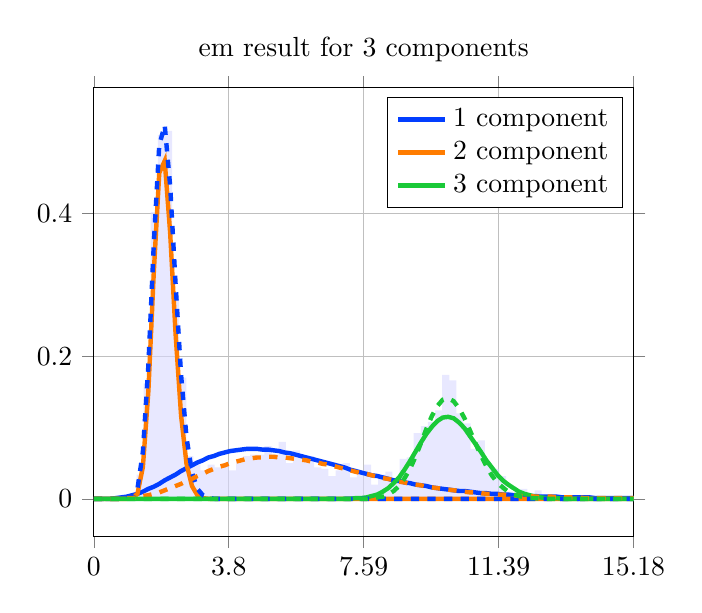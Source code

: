 \begin{tikzpicture}
\begin{axis}[title={em result for 3 components}, yticklabel style={/pgf/number format/fixed,
            /pgf/number format/precision=3}, grid={major}, yminorgrids={true}, tick align={outside}, xtick={0.0,3.796,7.592,11.387,15.183}, xmin={0.0}, xmax={15.183}, scaled y ticks={false}]
    \addplot[ybar interval, fill={blue!15}, forget plot, opacity={0.6}, draw={none}, bar width={5.0e-6}]
        table[row sep={\\}]
        {
            \\
            1.0  0.006  \\
            1.2  0.034  \\
            1.4  0.162  \\
            1.6  0.402  \\
            1.8  0.51  \\
            2.0  0.516  \\
            2.2  0.286  \\
            2.4  0.17  \\
            2.6  0.06  \\
            2.8  0.048  \\
            3.0  0.04  \\
            3.2  0.048  \\
            3.4  0.044  \\
            3.6  0.048  \\
            3.8  0.04  \\
            4.0  0.054  \\
            4.2  0.06  \\
            4.4  0.062  \\
            4.6  0.062  \\
            4.8  0.074  \\
            5.0  0.062  \\
            5.2  0.08  \\
            5.4  0.05  \\
            5.6  0.068  \\
            5.8  0.06  \\
            6.0  0.06  \\
            6.2  0.044  \\
            6.4  0.042  \\
            6.6  0.032  \\
            6.8  0.04  \\
            7.0  0.05  \\
            7.2  0.03  \\
            7.4  0.04  \\
            7.6  0.048  \\
            7.8  0.02  \\
            8.0  0.034  \\
            8.2  0.038  \\
            8.4  0.026  \\
            8.6  0.056  \\
            8.8  0.058  \\
            9.0  0.092  \\
            9.2  0.102  \\
            9.4  0.108  \\
            9.6  0.124  \\
            9.8  0.174  \\
            10.0  0.166  \\
            10.2  0.12  \\
            10.4  0.106  \\
            10.6  0.07  \\
            10.8  0.082  \\
            11.0  0.05  \\
            11.2  0.042  \\
            11.4  0.032  \\
            11.6  0.01  \\
            11.8  0.008  \\
            12.0  0.014  \\
            12.2  0.006  \\
            12.4  0.012  \\
            12.6  0.0  \\
            12.8  0.004  \\
            13.0  0.0  \\
            13.2  0.0  \\
            13.4  0.0  \\
            13.6  0.002  \\
            13.8  0.002  \\
            14.0  0.004  \\
            14.2  0.0  \\
            14.4  0.002  \\
            14.6  0.0  \\
            14.8  0.0  \\
            15.0  0.004  \\
            15.2  0.0  \\
        }
        ;
    \addplot[style={{ultra thick}}, color={rgb,1:red,0.008;green,0.243;blue,1.0}]
        table[row sep={\\}]
        {
            \\
            0.0  0.0  \\
            0.153  5.563e-6  \\
            0.307  7.348e-5  \\
            0.46  0.0  \\
            0.613  0.001  \\
            0.767  0.002  \\
            0.92  0.003  \\
            1.074  0.005  \\
            1.227  0.007  \\
            1.38  0.01  \\
            1.534  0.014  \\
            1.687  0.017  \\
            1.84  0.021  \\
            1.994  0.026  \\
            2.147  0.03  \\
            2.3  0.034  \\
            2.454  0.039  \\
            2.607  0.043  \\
            2.761  0.047  \\
            2.914  0.051  \\
            3.067  0.054  \\
            3.221  0.058  \\
            3.374  0.06  \\
            3.527  0.063  \\
            3.681  0.065  \\
            3.834  0.067  \\
            3.988  0.068  \\
            4.141  0.069  \\
            4.294  0.07  \\
            4.448  0.07  \\
            4.601  0.07  \\
            4.754  0.069  \\
            4.908  0.069  \\
            5.061  0.068  \\
            5.214  0.067  \\
            5.368  0.065  \\
            5.521  0.064  \\
            5.675  0.062  \\
            5.828  0.06  \\
            5.981  0.058  \\
            6.135  0.056  \\
            6.288  0.054  \\
            6.441  0.052  \\
            6.595  0.05  \\
            6.748  0.048  \\
            6.901  0.046  \\
            7.055  0.044  \\
            7.208  0.041  \\
            7.362  0.039  \\
            7.515  0.037  \\
            7.668  0.035  \\
            7.822  0.033  \\
            7.975  0.032  \\
            8.128  0.03  \\
            8.282  0.028  \\
            8.435  0.026  \\
            8.588  0.025  \\
            8.742  0.023  \\
            8.895  0.022  \\
            9.049  0.02  \\
            9.202  0.019  \\
            9.355  0.018  \\
            9.509  0.016  \\
            9.662  0.015  \\
            9.815  0.014  \\
            9.969  0.013  \\
            10.122  0.012  \\
            10.276  0.011  \\
            10.429  0.011  \\
            10.582  0.01  \\
            10.736  0.009  \\
            10.889  0.008  \\
            11.042  0.008  \\
            11.196  0.007  \\
            11.349  0.007  \\
            11.502  0.006  \\
            11.656  0.006  \\
            11.809  0.005  \\
            11.963  0.005  \\
            12.116  0.004  \\
            12.269  0.004  \\
            12.423  0.004  \\
            12.576  0.003  \\
            12.729  0.003  \\
            12.883  0.003  \\
            13.036  0.003  \\
            13.189  0.002  \\
            13.343  0.002  \\
            13.496  0.002  \\
            13.65  0.002  \\
            13.803  0.002  \\
            13.956  0.002  \\
            14.11  0.001  \\
            14.263  0.001  \\
            14.416  0.001  \\
            14.57  0.001  \\
            14.723  0.001  \\
            14.876  0.001  \\
            15.03  0.001  \\
            15.183  0.001  \\
        }
        ;
    \addlegendentry {1 component}
    \addplot[style={{ultra thick}}, color={rgb,1:red,1.0;green,0.486;blue,0.0}]
        table[row sep={\\}]
        {
            \\
            0.0  0.0  \\
            0.153  1.107e-33  \\
            0.307  2.861e-21  \\
            0.46  1.128e-14  \\
            0.613  1.847e-10  \\
            0.767  1.499e-7  \\
            0.92  1.818e-5  \\
            1.074  0.001  \\
            1.227  0.007  \\
            1.38  0.045  \\
            1.534  0.151  \\
            1.687  0.318  \\
            1.84  0.457  \\
            1.994  0.474  \\
            2.147  0.373  \\
            2.3  0.231  \\
            2.454  0.117  \\
            2.607  0.049  \\
            2.761  0.018  \\
            2.914  0.005  \\
            3.067  0.001  \\
            3.221  0.0  \\
            3.374  7.779e-5  \\
            3.527  1.539e-5  \\
            3.681  2.788e-6  \\
            3.834  4.659e-7  \\
            3.988  7.225e-8  \\
            4.141  1.046e-8  \\
            4.294  1.42e-9  \\
            4.448  1.817e-10  \\
            4.601  2.2e-11  \\
            4.754  2.529e-12  \\
            4.908  2.77e-13  \\
            5.061  2.899e-14  \\
            5.214  2.907e-15  \\
            5.368  2.8e-16  \\
            5.521  2.596e-17  \\
            5.675  2.322e-18  \\
            5.828  2.007e-19  \\
            5.981  1.68e-20  \\
            6.135  1.364e-21  \\
            6.288  1.076e-22  \\
            6.441  8.249e-24  \\
            6.595  6.162e-25  \\
            6.748  4.489e-26  \\
            6.901  3.192e-27  \\
            7.055  2.218e-28  \\
            7.208  1.508e-29  \\
            7.362  1.004e-30  \\
            7.515  6.549e-32  \\
            7.668  4.19e-33  \\
            7.822  2.631e-34  \\
            7.975  1.623e-35  \\
            8.128  9.841e-37  \\
            8.282  5.869e-38  \\
            8.435  3.444e-39  \\
            8.588  1.991e-40  \\
            8.742  1.134e-41  \\
            8.895  6.363e-43  \\
            9.049  3.522e-44  \\
            9.202  1.924e-45  \\
            9.355  1.038e-46  \\
            9.509  5.525e-48  \\
            9.662  2.907e-49  \\
            9.815  1.511e-50  \\
            9.969  7.77e-52  \\
            10.122  3.951e-53  \\
            10.276  1.988e-54  \\
            10.429  9.895e-56  \\
            10.582  4.877e-57  \\
            10.736  2.381e-58  \\
            10.889  1.151e-59  \\
            11.042  5.513e-61  \\
            11.196  2.617e-62  \\
            11.349  1.232e-63  \\
            11.502  5.747e-65  \\
            11.656  2.66e-66  \\
            11.809  1.221e-67  \\
            11.963  5.561e-69  \\
            12.116  2.514e-70  \\
            12.269  1.128e-71  \\
            12.423  5.023e-73  \\
            12.576  2.221e-74  \\
            12.729  9.755e-76  \\
            12.883  4.256e-77  \\
            13.036  1.844e-78  \\
            13.189  7.941e-80  \\
            13.343  3.398e-81  \\
            13.496  1.445e-82  \\
            13.65  6.107e-84  \\
            13.803  2.566e-85  \\
            13.956  1.072e-86  \\
            14.11  4.455e-88  \\
            14.263  1.841e-89  \\
            14.416  7.565e-91  \\
            14.57  3.093e-92  \\
            14.723  1.258e-93  \\
            14.876  5.09e-95  \\
            15.03  2.05e-96  \\
            15.183  8.213e-98  \\
        }
        ;
    \addlegendentry {2 component}
    \addplot[style={{ultra thick}}, color={rgb,1:red,0.102;green,0.788;blue,0.22}]
        table[row sep={\\}]
        {
            \\
            0.0  0.0  \\
            0.153  1.05e-183  \\
            0.307  5.415e-145  \\
            0.46  1.031e-122  \\
            0.613  3.671e-107  \\
            0.767  2.69e-95  \\
            0.92  9.183e-86  \\
            1.074  7.709e-78  \\
            1.227  4.297e-71  \\
            1.38  3.019e-65  \\
            1.534  4.138e-60  \\
            1.687  1.513e-55  \\
            1.84  1.856e-51  \\
            1.994  9.108e-48  \\
            2.147  2.047e-44  \\
            2.3  2.349e-41  \\
            2.454  1.5e-38  \\
            2.607  5.723e-36  \\
            2.761  1.384e-33  \\
            2.914  2.23e-31  \\
            3.067  2.494e-29  \\
            3.221  2.007e-27  \\
            3.374  1.198e-25  \\
            3.527  5.447e-24  \\
            3.681  1.931e-22  \\
            3.834  5.449e-21  \\
            3.988  1.245e-19  \\
            4.141  2.342e-18  \\
            4.294  3.678e-17  \\
            4.448  4.884e-16  \\
            4.601  5.545e-15  \\
            4.754  5.439e-14  \\
            4.908  4.652e-13  \\
            5.061  3.499e-12  \\
            5.214  2.333e-11  \\
            5.368  1.388e-10  \\
            5.521  7.415e-10  \\
            5.675  3.579e-9  \\
            5.828  1.569e-8  \\
            5.981  6.282e-8  \\
            6.135  2.306e-7  \\
            6.288  7.798e-7  \\
            6.441  2.438e-6  \\
            6.595  7.077e-6  \\
            6.748  1.913e-5  \\
            6.901  4.83e-5  \\
            7.055  0.0  \\
            7.208  0.0  \\
            7.362  0.001  \\
            7.515  0.001  \\
            7.668  0.002  \\
            7.822  0.004  \\
            7.975  0.006  \\
            8.128  0.01  \\
            8.282  0.015  \\
            8.435  0.022  \\
            8.588  0.03  \\
            8.742  0.041  \\
            8.895  0.053  \\
            9.049  0.066  \\
            9.202  0.079  \\
            9.355  0.091  \\
            9.509  0.101  \\
            9.662  0.109  \\
            9.815  0.114  \\
            9.969  0.115  \\
            10.122  0.113  \\
            10.276  0.107  \\
            10.429  0.099  \\
            10.582  0.088  \\
            10.736  0.077  \\
            10.889  0.066  \\
            11.042  0.054  \\
            11.196  0.044  \\
            11.349  0.034  \\
            11.502  0.026  \\
            11.656  0.02  \\
            11.809  0.015  \\
            11.963  0.01  \\
            12.116  0.007  \\
            12.269  0.005  \\
            12.423  0.003  \\
            12.576  0.002  \\
            12.729  0.001  \\
            12.883  0.001  \\
            13.036  0.001  \\
            13.189  0.0  \\
            13.343  0.0  \\
            13.496  0.0  \\
            13.65  7.216e-5  \\
            13.803  4.122e-5  \\
            13.956  2.317e-5  \\
            14.11  1.282e-5  \\
            14.263  6.982e-6  \\
            14.416  3.745e-6  \\
            14.57  1.98e-6  \\
            14.723  1.031e-6  \\
            14.876  5.295e-7  \\
            15.03  2.681e-7  \\
            15.183  1.339e-7  \\
        }
        ;
    \addlegendentry {3 component}
    \addplot[style={{ultra thick, dashed}}, color={rgb,1:red,0.008;green,0.243;blue,1.0}]
        table[row sep={\\}]
        {
            \\
            0.0  0.0  \\
            0.153  1.824e-28  \\
            0.307  4.668e-18  \\
            0.46  1.602e-12  \\
            0.613  5.56e-9  \\
            0.767  1.558e-6  \\
            0.92  8.88e-5  \\
            1.074  0.002  \\
            1.227  0.014  \\
            1.38  0.066  \\
            1.534  0.187  \\
            1.687  0.358  \\
            1.84  0.496  \\
            1.994  0.524  \\
            2.147  0.439  \\
            2.3  0.301  \\
            2.454  0.174  \\
            2.607  0.086  \\
            2.761  0.037  \\
            2.914  0.014  \\
            3.067  0.005  \\
            3.221  0.002  \\
            3.374  0.0  \\
            3.527  0.0  \\
            3.681  2.822e-5  \\
            3.834  6.455e-6  \\
            3.988  1.387e-6  \\
            4.141  2.813e-7  \\
            4.294  5.408e-8  \\
            4.448  9.892e-9  \\
            4.601  1.727e-9  \\
            4.754  2.888e-10  \\
            4.908  4.637e-11  \\
            5.061  7.167e-12  \\
            5.214  1.069e-12  \\
            5.368  1.541e-13  \\
            5.521  2.151e-14  \\
            5.675  2.915e-15  \\
            5.828  3.839e-16  \\
            5.981  4.921e-17  \\
            6.135  6.149e-18  \\
            6.288  7.497e-19  \\
            6.441  8.932e-20  \\
            6.595  1.041e-20  \\
            6.748  1.187e-21  \\
            6.901  1.328e-22  \\
            7.055  1.456e-23  \\
            7.208  1.568e-24  \\
            7.362  1.659e-25  \\
            7.515  1.726e-26  \\
            7.668  1.766e-27  \\
            7.822  1.78e-28  \\
            7.975  1.767e-29  \\
            8.128  1.728e-30  \\
            8.282  1.668e-31  \\
            8.435  1.588e-32  \\
            8.588  1.492e-33  \\
            8.742  1.385e-34  \\
            8.895  1.271e-35  \\
            9.049  1.152e-36  \\
            9.202  1.033e-37  \\
            9.355  9.158e-39  \\
            9.509  8.037e-40  \\
            9.662  6.982e-41  \\
            9.815  6.006e-42  \\
            9.969  5.118e-43  \\
            10.122  4.321e-44  \\
            10.276  3.615e-45  \\
            10.429  2.999e-46  \\
            10.582  2.467e-47  \\
            10.736  2.012e-48  \\
            10.889  1.629e-49  \\
            11.042  1.308e-50  \\
            11.196  1.043e-51  \\
            11.349  8.249e-53  \\
            11.502  6.481e-54  \\
            11.656  5.057e-55  \\
            11.809  3.919e-56  \\
            11.963  3.017e-57  \\
            12.116  2.308e-58  \\
            12.269  1.755e-59  \\
            12.423  1.326e-60  \\
            12.576  9.958e-62  \\
            12.729  7.436e-63  \\
            12.883  5.522e-64  \\
            13.036  4.078e-65  \\
            13.189  2.995e-66  \\
            13.343  2.188e-67  \\
            13.496  1.591e-68  \\
            13.65  1.15e-69  \\
            13.803  8.278e-71  \\
            13.956  5.929e-72  \\
            14.11  4.226e-73  \\
            14.263  2.999e-74  \\
            14.416  2.118e-75  \\
            14.57  1.49e-76  \\
            14.723  1.043e-77  \\
            14.876  7.273e-79  \\
            15.03  5.051e-80  \\
            15.183  3.493e-81  \\
        }
        ;
    \addplot[style={{ultra thick, dashed}}, color={rgb,1:red,1.0;green,0.486;blue,0.0}]
        table[row sep={\\}]
        {
            \\
            0.0  0.0  \\
            0.153  2.03e-7  \\
            0.307  5.572e-6  \\
            0.46  3.63e-5  \\
            0.613  0.0  \\
            0.767  0.0  \\
            0.92  0.001  \\
            1.074  0.001  \\
            1.227  0.002  \\
            1.38  0.004  \\
            1.534  0.005  \\
            1.687  0.007  \\
            1.84  0.009  \\
            1.994  0.012  \\
            2.147  0.015  \\
            2.3  0.018  \\
            2.454  0.021  \\
            2.607  0.025  \\
            2.761  0.028  \\
            2.914  0.032  \\
            3.067  0.035  \\
            3.221  0.039  \\
            3.374  0.042  \\
            3.527  0.045  \\
            3.681  0.047  \\
            3.834  0.05  \\
            3.988  0.052  \\
            4.141  0.054  \\
            4.294  0.056  \\
            4.448  0.057  \\
            4.601  0.058  \\
            4.754  0.058  \\
            4.908  0.059  \\
            5.061  0.059  \\
            5.214  0.058  \\
            5.368  0.058  \\
            5.521  0.057  \\
            5.675  0.056  \\
            5.828  0.055  \\
            5.981  0.054  \\
            6.135  0.052  \\
            6.288  0.051  \\
            6.441  0.049  \\
            6.595  0.048  \\
            6.748  0.046  \\
            6.901  0.044  \\
            7.055  0.042  \\
            7.208  0.04  \\
            7.362  0.038  \\
            7.515  0.036  \\
            7.668  0.035  \\
            7.822  0.033  \\
            7.975  0.031  \\
            8.128  0.029  \\
            8.282  0.028  \\
            8.435  0.026  \\
            8.588  0.024  \\
            8.742  0.023  \\
            8.895  0.021  \\
            9.049  0.02  \\
            9.202  0.019  \\
            9.355  0.017  \\
            9.509  0.016  \\
            9.662  0.015  \\
            9.815  0.014  \\
            9.969  0.013  \\
            10.122  0.012  \\
            10.276  0.011  \\
            10.429  0.01  \\
            10.582  0.009  \\
            10.736  0.009  \\
            10.889  0.008  \\
            11.042  0.007  \\
            11.196  0.007  \\
            11.349  0.006  \\
            11.502  0.006  \\
            11.656  0.005  \\
            11.809  0.005  \\
            11.963  0.004  \\
            12.116  0.004  \\
            12.269  0.004  \\
            12.423  0.003  \\
            12.576  0.003  \\
            12.729  0.003  \\
            12.883  0.003  \\
            13.036  0.002  \\
            13.189  0.002  \\
            13.343  0.002  \\
            13.496  0.002  \\
            13.65  0.002  \\
            13.803  0.001  \\
            13.956  0.001  \\
            14.11  0.001  \\
            14.263  0.001  \\
            14.416  0.001  \\
            14.57  0.001  \\
            14.723  0.001  \\
            14.876  0.001  \\
            15.03  0.001  \\
            15.183  0.001  \\
        }
        ;
    \addplot[style={{ultra thick, dashed}}, color={rgb,1:red,0.102;green,0.788;blue,0.22}]
        table[row sep={\\}]
        {
            \\
            0.0  0.0  \\
            0.153  4.328e-277  \\
            0.307  1.619e-218  \\
            0.46  8.303e-185  \\
            0.613  2.818e-161  \\
            0.767  2.529e-143  \\
            0.92  6.727e-129  \\
            1.074  6.578e-117  \\
            1.227  1.063e-106  \\
            1.38  7.475e-98  \\
            1.534  4.439e-90  \\
            1.687  3.567e-83  \\
            1.84  5.496e-77  \\
            1.994  2.117e-71  \\
            2.147  2.502e-66  \\
            2.3  1.069e-61  \\
            2.454  1.881e-57  \\
            2.607  1.52e-53  \\
            2.761  6.159e-50  \\
            2.914  1.349e-46  \\
            3.067  1.702e-43  \\
            3.221  1.305e-40  \\
            3.374  6.367e-38  \\
            3.527  2.058e-35  \\
            3.681  4.567e-33  \\
            3.834  7.17e-31  \\
            3.988  8.185e-29  \\
            4.141  6.96e-27  \\
            4.294  4.503e-25  \\
            4.448  2.26e-23  \\
            4.601  8.953e-22  \\
            4.754  2.843e-20  \\
            4.908  7.336e-19  \\
            5.061  1.559e-17  \\
            5.214  2.759e-16  \\
            5.368  4.11e-15  \\
            5.521  5.204e-14  \\
            5.675  5.652e-13  \\
            5.828  5.307e-12  \\
            5.981  4.342e-11  \\
            6.135  3.116e-10  \\
            6.288  1.975e-9  \\
            6.441  1.112e-8  \\
            6.595  5.592e-8  \\
            6.748  2.525e-7  \\
            6.901  1.029e-6  \\
            7.055  3.8e-6  \\
            7.208  1.277e-5  \\
            7.362  3.924e-5  \\
            7.515  0.0  \\
            7.668  0.0  \\
            7.822  0.001  \\
            7.975  0.002  \\
            8.128  0.003  \\
            8.282  0.006  \\
            8.435  0.011  \\
            8.588  0.018  \\
            8.742  0.029  \\
            8.895  0.042  \\
            9.049  0.059  \\
            9.202  0.078  \\
            9.355  0.098  \\
            9.509  0.116  \\
            9.662  0.13  \\
            9.815  0.139  \\
            9.969  0.141  \\
            10.122  0.137  \\
            10.276  0.127  \\
            10.429  0.113  \\
            10.582  0.096  \\
            10.736  0.078  \\
            10.889  0.061  \\
            11.042  0.046  \\
            11.196  0.033  \\
            11.349  0.023  \\
            11.502  0.016  \\
            11.656  0.01  \\
            11.809  0.006  \\
            11.963  0.004  \\
            12.116  0.002  \\
            12.269  0.001  \\
            12.423  0.001  \\
            12.576  0.0  \\
            12.729  0.0  \\
            12.883  0.0  \\
            13.036  4.928e-5  \\
            13.189  2.352e-5  \\
            13.343  1.092e-5  \\
            13.496  4.943e-6  \\
            13.65  2.18e-6  \\
            13.803  9.374e-7  \\
            13.956  3.934e-7  \\
            14.11  1.611e-7  \\
            14.263  6.448e-8  \\
            14.416  2.521e-8  \\
            14.57  9.64e-9  \\
            14.723  3.605e-9  \\
            14.876  1.32e-9  \\
            15.03  4.728e-10  \\
            15.183  1.66e-10  \\
        }
        ;
\end{axis}
\end{tikzpicture}
